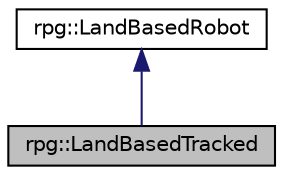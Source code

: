 digraph "rpg::LandBasedTracked"
{
 // LATEX_PDF_SIZE
  edge [fontname="Helvetica",fontsize="10",labelfontname="Helvetica",labelfontsize="10"];
  node [fontname="Helvetica",fontsize="10",shape=record];
  Node1 [label="rpg::LandBasedTracked",height=0.2,width=0.4,color="black", fillcolor="grey75", style="filled", fontcolor="black",tooltip="This is a concrete class containing attributes and methods for landbased tracked navigation and handl..."];
  Node2 -> Node1 [dir="back",color="midnightblue",fontsize="10",style="solid",fontname="Helvetica"];
  Node2 [label="rpg::LandBasedRobot",height=0.2,width=0.4,color="black", fillcolor="white", style="filled",URL="$d1/dc5/classrpg_1_1_land_based_robot.html",tooltip="This is an abstract class containing attributes and methods for landbased navigation and handling of ..."];
}
